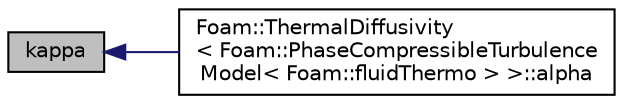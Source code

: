 digraph "kappa"
{
  bgcolor="transparent";
  edge [fontname="Helvetica",fontsize="10",labelfontname="Helvetica",labelfontsize="10"];
  node [fontname="Helvetica",fontsize="10",shape=record];
  rankdir="LR";
  Node1 [label="kappa",height=0.2,width=0.4,color="black", fillcolor="grey75", style="filled" fontcolor="black"];
  Node1 -> Node2 [dir="back",color="midnightblue",fontsize="10",style="solid",fontname="Helvetica"];
  Node2 [label="Foam::ThermalDiffusivity\l\< Foam::PhaseCompressibleTurbulence\lModel\< Foam::fluidThermo \> \>::alpha",height=0.2,width=0.4,color="black",URL="$classFoam_1_1ThermalDiffusivity.html#abacd6b229c4a8e7d7af5380c7e70c181",tooltip="Return the laminar thermal diffusivity for enthalpy on patch. "];
}
